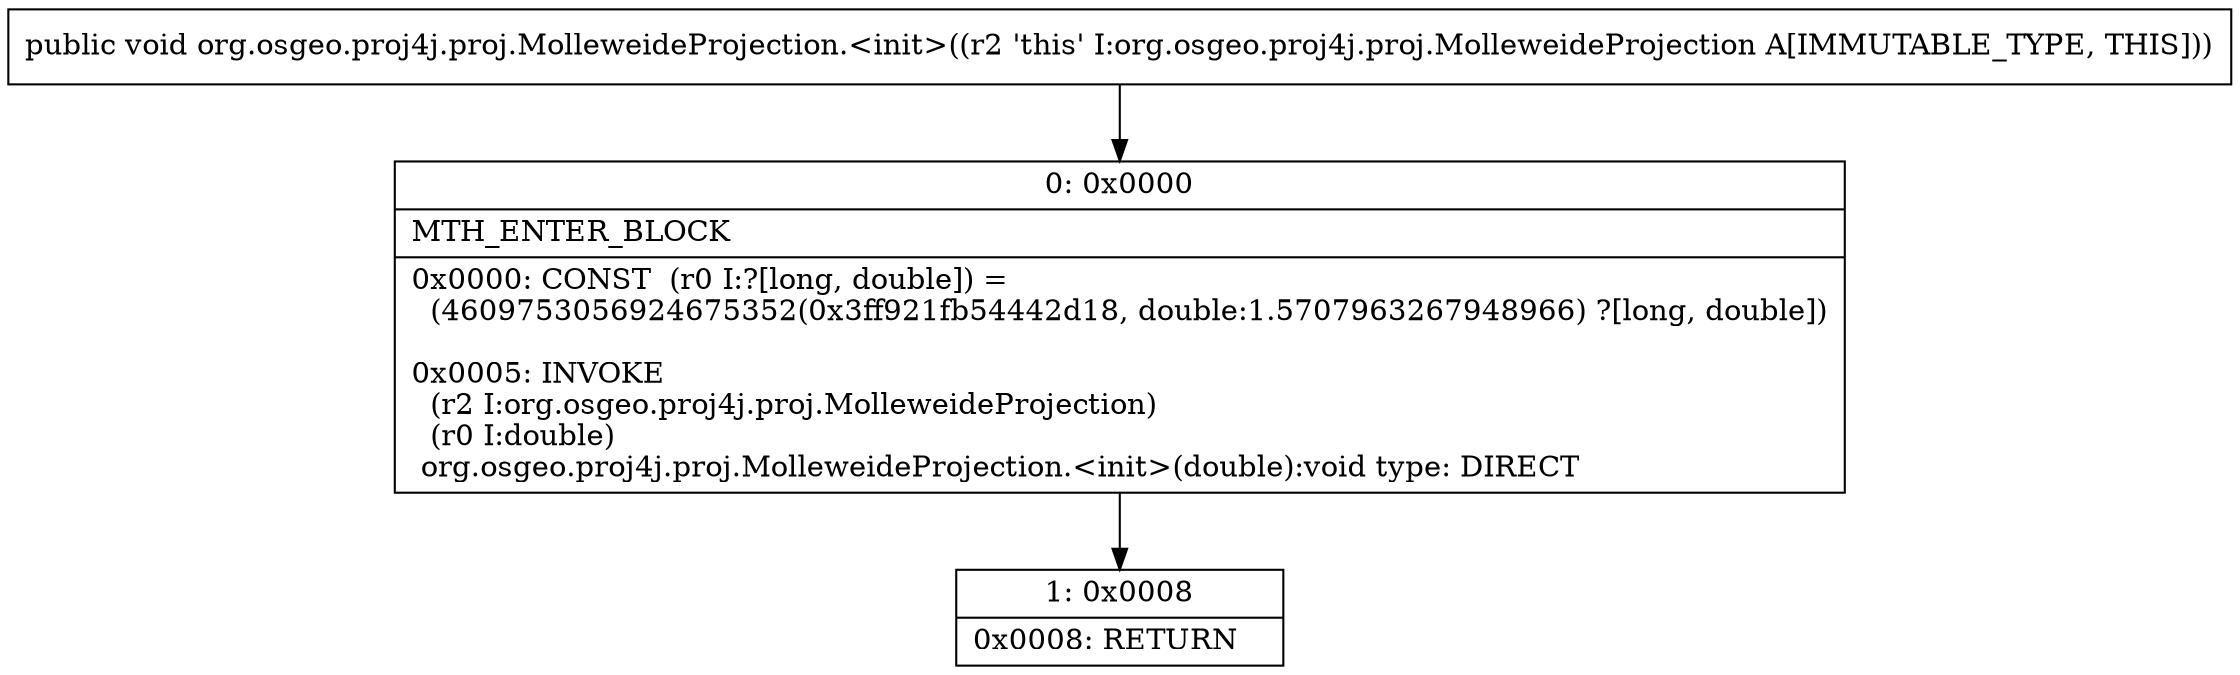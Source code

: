 digraph "CFG fororg.osgeo.proj4j.proj.MolleweideProjection.\<init\>()V" {
Node_0 [shape=record,label="{0\:\ 0x0000|MTH_ENTER_BLOCK\l|0x0000: CONST  (r0 I:?[long, double]) = \l  (4609753056924675352(0x3ff921fb54442d18, double:1.5707963267948966) ?[long, double])\l \l0x0005: INVOKE  \l  (r2 I:org.osgeo.proj4j.proj.MolleweideProjection)\l  (r0 I:double)\l org.osgeo.proj4j.proj.MolleweideProjection.\<init\>(double):void type: DIRECT \l}"];
Node_1 [shape=record,label="{1\:\ 0x0008|0x0008: RETURN   \l}"];
MethodNode[shape=record,label="{public void org.osgeo.proj4j.proj.MolleweideProjection.\<init\>((r2 'this' I:org.osgeo.proj4j.proj.MolleweideProjection A[IMMUTABLE_TYPE, THIS])) }"];
MethodNode -> Node_0;
Node_0 -> Node_1;
}

